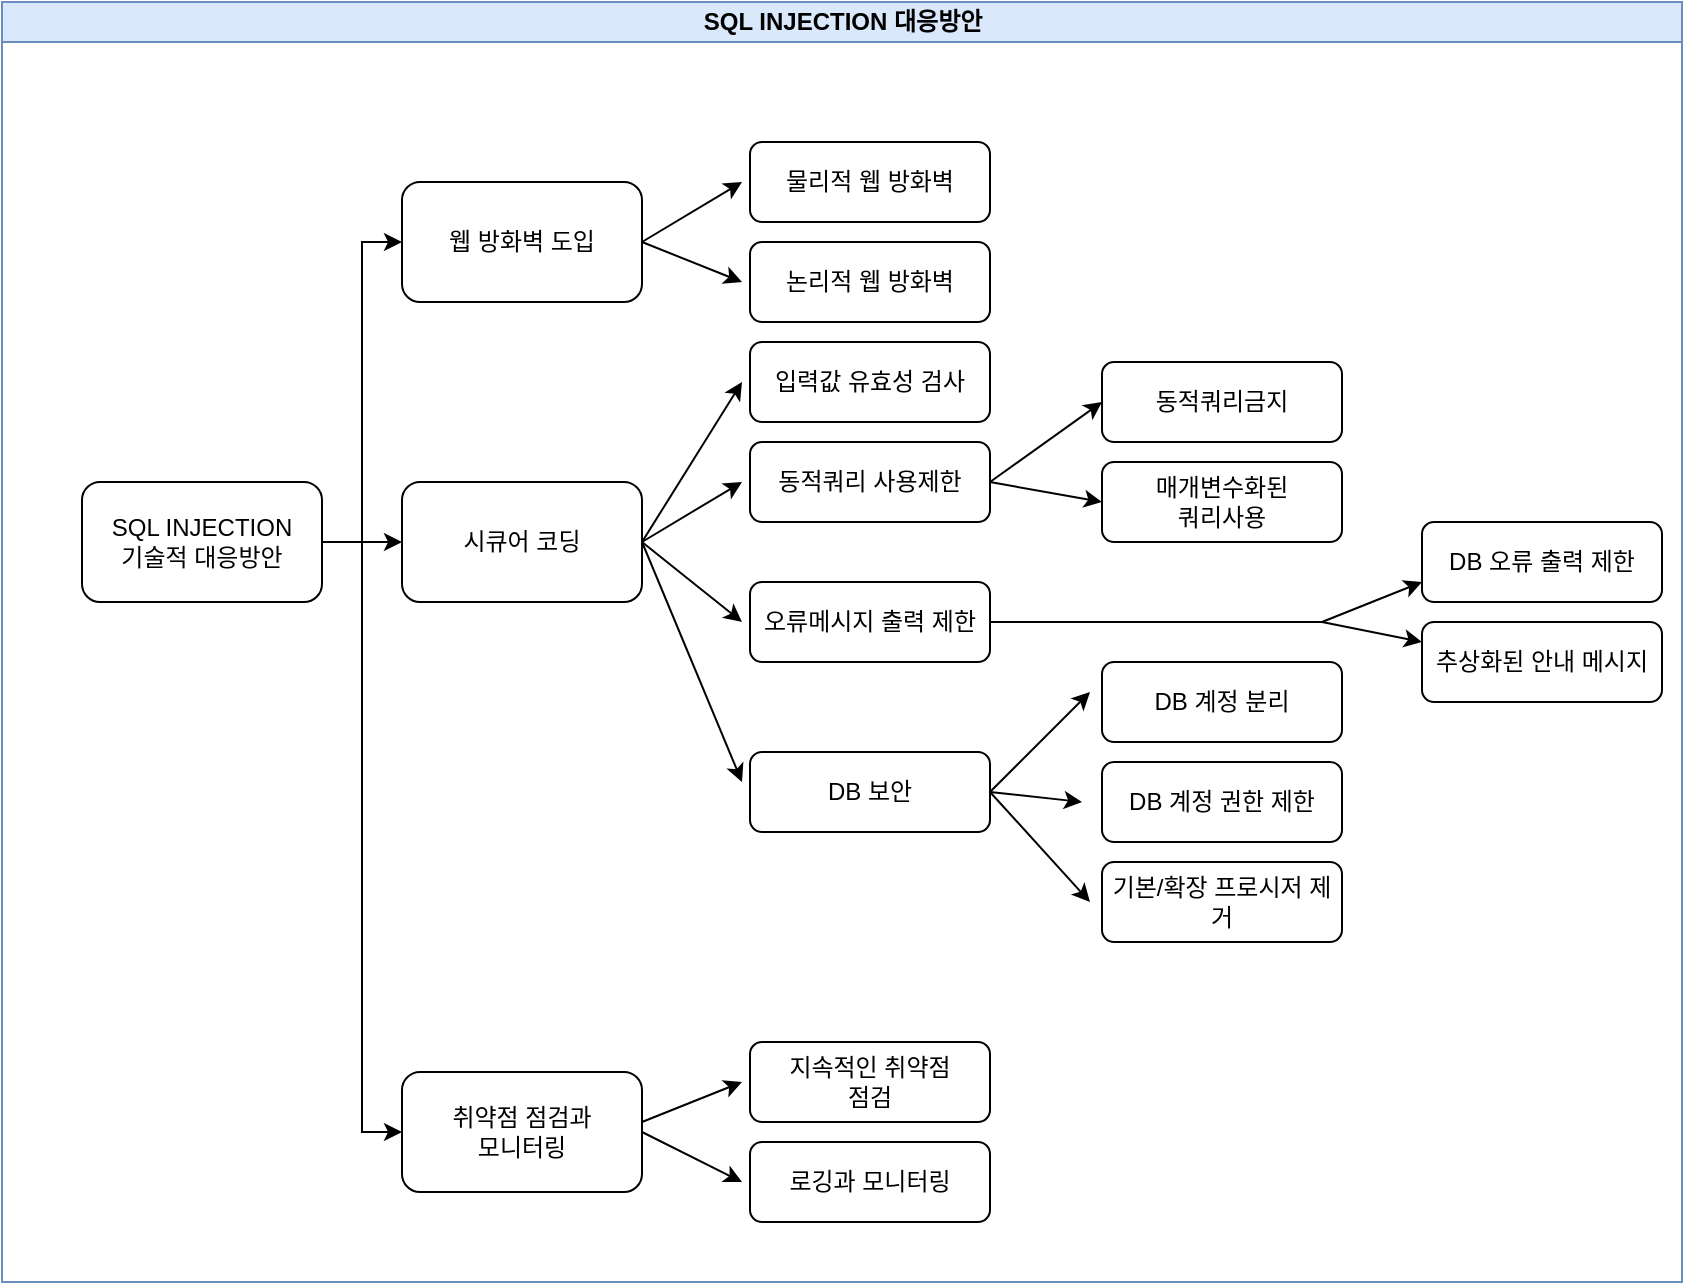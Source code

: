 <mxfile version="14.6.3" type="github">
  <diagram id="prtHgNgQTEPvFCAcTncT" name="Page-1">
    <mxGraphModel dx="1168" dy="548" grid="1" gridSize="10" guides="1" tooltips="1" connect="1" arrows="1" fold="1" page="1" pageScale="1" pageWidth="827" pageHeight="1169" math="0" shadow="0">
      <root>
        <mxCell id="0" />
        <mxCell id="1" parent="0" />
        <mxCell id="dNxyNK7c78bLwvsdeMH5-11" value="SQL INJECTION 대응방안" style="swimlane;html=1;startSize=20;horizontal=1;containerType=tree;glass=0;fillColor=#dae8fc;strokeColor=#6c8ebf;" parent="1" vertex="1">
          <mxGeometry x="30" y="20" width="840" height="640" as="geometry" />
        </mxCell>
        <mxCell id="dj1d-Bm-PL1657N5GwMo-1" value="SQL INJECTION&lt;br&gt;기술적 대응방안" style="rounded=1;whiteSpace=wrap;html=1;" vertex="1" parent="dNxyNK7c78bLwvsdeMH5-11">
          <mxGeometry x="40" y="240" width="120" height="60" as="geometry" />
        </mxCell>
        <mxCell id="dj1d-Bm-PL1657N5GwMo-6" value="" style="edgeStyle=orthogonalEdgeStyle;rounded=0;orthogonalLoop=1;jettySize=auto;html=1;" edge="1" source="dj1d-Bm-PL1657N5GwMo-1" target="dj1d-Bm-PL1657N5GwMo-7" parent="dNxyNK7c78bLwvsdeMH5-11">
          <mxGeometry relative="1" as="geometry" />
        </mxCell>
        <mxCell id="dj1d-Bm-PL1657N5GwMo-7" value="시큐어 코딩" style="rounded=1;whiteSpace=wrap;html=1;" vertex="1" parent="dNxyNK7c78bLwvsdeMH5-11">
          <mxGeometry x="200" y="240" width="120" height="60" as="geometry" />
        </mxCell>
        <mxCell id="dj1d-Bm-PL1657N5GwMo-8" value="" style="edgeStyle=orthogonalEdgeStyle;rounded=0;orthogonalLoop=1;jettySize=auto;html=1;" edge="1" source="dj1d-Bm-PL1657N5GwMo-1" target="dj1d-Bm-PL1657N5GwMo-9" parent="dNxyNK7c78bLwvsdeMH5-11">
          <mxGeometry relative="1" as="geometry">
            <Array as="points">
              <mxPoint x="180" y="270" />
              <mxPoint x="180" y="565" />
            </Array>
          </mxGeometry>
        </mxCell>
        <mxCell id="dj1d-Bm-PL1657N5GwMo-9" value="취약점 점검과 &lt;br&gt;모니터링" style="rounded=1;whiteSpace=wrap;html=1;" vertex="1" parent="dNxyNK7c78bLwvsdeMH5-11">
          <mxGeometry x="200" y="535" width="120" height="60" as="geometry" />
        </mxCell>
        <mxCell id="dj1d-Bm-PL1657N5GwMo-10" value="" style="edgeStyle=orthogonalEdgeStyle;rounded=0;orthogonalLoop=1;jettySize=auto;html=1;" edge="1" source="dj1d-Bm-PL1657N5GwMo-1" target="dj1d-Bm-PL1657N5GwMo-11" parent="dNxyNK7c78bLwvsdeMH5-11">
          <mxGeometry relative="1" as="geometry">
            <Array as="points">
              <mxPoint x="180" y="270" />
              <mxPoint x="180" y="120" />
            </Array>
          </mxGeometry>
        </mxCell>
        <mxCell id="dj1d-Bm-PL1657N5GwMo-11" value="웹 방화벽 도입" style="rounded=1;whiteSpace=wrap;html=1;" vertex="1" parent="dNxyNK7c78bLwvsdeMH5-11">
          <mxGeometry x="200" y="90" width="120" height="60" as="geometry" />
        </mxCell>
        <mxCell id="dj1d-Bm-PL1657N5GwMo-18" value="" style="endArrow=classic;html=1;" edge="1" parent="dNxyNK7c78bLwvsdeMH5-11">
          <mxGeometry width="50" height="50" relative="1" as="geometry">
            <mxPoint x="320" y="120" as="sourcePoint" />
            <mxPoint x="370" y="90" as="targetPoint" />
          </mxGeometry>
        </mxCell>
        <mxCell id="dj1d-Bm-PL1657N5GwMo-19" value="물리적 웹 방화벽" style="rounded=1;whiteSpace=wrap;html=1;" vertex="1" parent="dNxyNK7c78bLwvsdeMH5-11">
          <mxGeometry x="374" y="70" width="120" height="40" as="geometry" />
        </mxCell>
        <mxCell id="dj1d-Bm-PL1657N5GwMo-23" value="" style="endArrow=classic;html=1;" edge="1" parent="dNxyNK7c78bLwvsdeMH5-11">
          <mxGeometry width="50" height="50" relative="1" as="geometry">
            <mxPoint x="320" y="120" as="sourcePoint" />
            <mxPoint x="370" y="140" as="targetPoint" />
          </mxGeometry>
        </mxCell>
        <mxCell id="dj1d-Bm-PL1657N5GwMo-24" value="논리적 웹 방화벽" style="rounded=1;whiteSpace=wrap;html=1;" vertex="1" parent="dNxyNK7c78bLwvsdeMH5-11">
          <mxGeometry x="374" y="120" width="120" height="40" as="geometry" />
        </mxCell>
        <mxCell id="dj1d-Bm-PL1657N5GwMo-25" value="" style="endArrow=classic;html=1;" edge="1" parent="dNxyNK7c78bLwvsdeMH5-11">
          <mxGeometry width="50" height="50" relative="1" as="geometry">
            <mxPoint x="320" y="270" as="sourcePoint" />
            <mxPoint x="370" y="190" as="targetPoint" />
          </mxGeometry>
        </mxCell>
        <mxCell id="dj1d-Bm-PL1657N5GwMo-26" value="입력값 유효성 검사" style="rounded=1;whiteSpace=wrap;html=1;" vertex="1" parent="dNxyNK7c78bLwvsdeMH5-11">
          <mxGeometry x="374" y="170" width="120" height="40" as="geometry" />
        </mxCell>
        <mxCell id="dj1d-Bm-PL1657N5GwMo-27" value="" style="endArrow=classic;html=1;" edge="1" parent="dNxyNK7c78bLwvsdeMH5-11">
          <mxGeometry width="50" height="50" relative="1" as="geometry">
            <mxPoint x="320" y="270" as="sourcePoint" />
            <mxPoint x="370" y="240" as="targetPoint" />
          </mxGeometry>
        </mxCell>
        <mxCell id="dj1d-Bm-PL1657N5GwMo-28" value="동적쿼리 사용제한" style="rounded=1;whiteSpace=wrap;html=1;" vertex="1" parent="dNxyNK7c78bLwvsdeMH5-11">
          <mxGeometry x="374" y="220" width="120" height="40" as="geometry" />
        </mxCell>
        <mxCell id="dj1d-Bm-PL1657N5GwMo-29" value="" style="endArrow=classic;html=1;" edge="1" parent="dNxyNK7c78bLwvsdeMH5-11">
          <mxGeometry width="50" height="50" relative="1" as="geometry">
            <mxPoint x="320" y="270" as="sourcePoint" />
            <mxPoint x="370" y="310" as="targetPoint" />
          </mxGeometry>
        </mxCell>
        <mxCell id="dj1d-Bm-PL1657N5GwMo-30" value="오류메시지 출력 제한" style="rounded=1;whiteSpace=wrap;html=1;" vertex="1" parent="dNxyNK7c78bLwvsdeMH5-11">
          <mxGeometry x="374" y="290" width="120" height="40" as="geometry" />
        </mxCell>
        <mxCell id="dj1d-Bm-PL1657N5GwMo-31" value="" style="endArrow=classic;html=1;exitX=1;exitY=0.5;exitDx=0;exitDy=0;" edge="1" parent="dNxyNK7c78bLwvsdeMH5-11" source="dj1d-Bm-PL1657N5GwMo-7">
          <mxGeometry width="50" height="50" relative="1" as="geometry">
            <mxPoint x="330" y="400" as="sourcePoint" />
            <mxPoint x="370" y="390" as="targetPoint" />
          </mxGeometry>
        </mxCell>
        <mxCell id="dj1d-Bm-PL1657N5GwMo-32" value="DB 보안" style="rounded=1;whiteSpace=wrap;html=1;" vertex="1" parent="dNxyNK7c78bLwvsdeMH5-11">
          <mxGeometry x="374" y="375" width="120" height="40" as="geometry" />
        </mxCell>
        <mxCell id="dj1d-Bm-PL1657N5GwMo-33" value="" style="endArrow=classic;html=1;" edge="1" parent="dNxyNK7c78bLwvsdeMH5-11">
          <mxGeometry width="50" height="50" relative="1" as="geometry">
            <mxPoint x="320" y="560" as="sourcePoint" />
            <mxPoint x="370" y="540" as="targetPoint" />
          </mxGeometry>
        </mxCell>
        <mxCell id="dj1d-Bm-PL1657N5GwMo-34" value="지속적인 취약점&lt;br&gt;점검" style="rounded=1;whiteSpace=wrap;html=1;" vertex="1" parent="dNxyNK7c78bLwvsdeMH5-11">
          <mxGeometry x="374" y="520" width="120" height="40" as="geometry" />
        </mxCell>
        <mxCell id="dj1d-Bm-PL1657N5GwMo-35" value="" style="endArrow=classic;html=1;" edge="1" parent="dNxyNK7c78bLwvsdeMH5-11">
          <mxGeometry width="50" height="50" relative="1" as="geometry">
            <mxPoint x="494" y="240" as="sourcePoint" />
            <mxPoint x="550" y="200" as="targetPoint" />
          </mxGeometry>
        </mxCell>
        <mxCell id="dj1d-Bm-PL1657N5GwMo-36" value="동적쿼리금지" style="rounded=1;whiteSpace=wrap;html=1;" vertex="1" parent="dNxyNK7c78bLwvsdeMH5-11">
          <mxGeometry x="550" y="180" width="120" height="40" as="geometry" />
        </mxCell>
        <mxCell id="dj1d-Bm-PL1657N5GwMo-37" value="" style="endArrow=classic;html=1;" edge="1" parent="dNxyNK7c78bLwvsdeMH5-11">
          <mxGeometry width="50" height="50" relative="1" as="geometry">
            <mxPoint x="494" y="240" as="sourcePoint" />
            <mxPoint x="550" y="250" as="targetPoint" />
          </mxGeometry>
        </mxCell>
        <mxCell id="dj1d-Bm-PL1657N5GwMo-38" value="매개변수화된 &lt;br&gt;쿼리사용" style="rounded=1;whiteSpace=wrap;html=1;" vertex="1" parent="dNxyNK7c78bLwvsdeMH5-11">
          <mxGeometry x="550" y="230" width="120" height="40" as="geometry" />
        </mxCell>
        <mxCell id="dj1d-Bm-PL1657N5GwMo-39" value="" style="endArrow=none;html=1;" edge="1" parent="dNxyNK7c78bLwvsdeMH5-11">
          <mxGeometry width="50" height="50" relative="1" as="geometry">
            <mxPoint x="494" y="310" as="sourcePoint" />
            <mxPoint x="660" y="310" as="targetPoint" />
          </mxGeometry>
        </mxCell>
        <mxCell id="dj1d-Bm-PL1657N5GwMo-40" value="" style="endArrow=classic;html=1;entryX=0;entryY=0.75;entryDx=0;entryDy=0;" edge="1" parent="dNxyNK7c78bLwvsdeMH5-11" target="dj1d-Bm-PL1657N5GwMo-42">
          <mxGeometry width="50" height="50" relative="1" as="geometry">
            <mxPoint x="660" y="310" as="sourcePoint" />
            <mxPoint x="740" y="270" as="targetPoint" />
          </mxGeometry>
        </mxCell>
        <mxCell id="dj1d-Bm-PL1657N5GwMo-41" value="" style="endArrow=classic;html=1;entryX=0;entryY=0.25;entryDx=0;entryDy=0;" edge="1" parent="dNxyNK7c78bLwvsdeMH5-11" target="dj1d-Bm-PL1657N5GwMo-43">
          <mxGeometry width="50" height="50" relative="1" as="geometry">
            <mxPoint x="660" y="310" as="sourcePoint" />
            <mxPoint x="740" y="340" as="targetPoint" />
          </mxGeometry>
        </mxCell>
        <mxCell id="dj1d-Bm-PL1657N5GwMo-42" value="DB 오류 출력 제한" style="rounded=1;whiteSpace=wrap;html=1;" vertex="1" parent="dNxyNK7c78bLwvsdeMH5-11">
          <mxGeometry x="710" y="260" width="120" height="40" as="geometry" />
        </mxCell>
        <mxCell id="dj1d-Bm-PL1657N5GwMo-43" value="추상화된 안내 메시지" style="rounded=1;whiteSpace=wrap;html=1;" vertex="1" parent="dNxyNK7c78bLwvsdeMH5-11">
          <mxGeometry x="710" y="310" width="120" height="40" as="geometry" />
        </mxCell>
        <mxCell id="dj1d-Bm-PL1657N5GwMo-44" value="" style="endArrow=classic;html=1;" edge="1" parent="dNxyNK7c78bLwvsdeMH5-11">
          <mxGeometry width="50" height="50" relative="1" as="geometry">
            <mxPoint x="494" y="395" as="sourcePoint" />
            <mxPoint x="544" y="345" as="targetPoint" />
          </mxGeometry>
        </mxCell>
        <mxCell id="dj1d-Bm-PL1657N5GwMo-45" value="" style="endArrow=classic;html=1;exitX=1;exitY=0.5;exitDx=0;exitDy=0;" edge="1" parent="dNxyNK7c78bLwvsdeMH5-11" source="dj1d-Bm-PL1657N5GwMo-9">
          <mxGeometry width="50" height="50" relative="1" as="geometry">
            <mxPoint x="370" y="670" as="sourcePoint" />
            <mxPoint x="370" y="590" as="targetPoint" />
          </mxGeometry>
        </mxCell>
        <mxCell id="dj1d-Bm-PL1657N5GwMo-46" value="로깅과 모니터링" style="rounded=1;whiteSpace=wrap;html=1;" vertex="1" parent="dNxyNK7c78bLwvsdeMH5-11">
          <mxGeometry x="374" y="570" width="120" height="40" as="geometry" />
        </mxCell>
        <mxCell id="dj1d-Bm-PL1657N5GwMo-47" value="DB 계정 분리" style="rounded=1;whiteSpace=wrap;html=1;" vertex="1" parent="dNxyNK7c78bLwvsdeMH5-11">
          <mxGeometry x="550" y="330" width="120" height="40" as="geometry" />
        </mxCell>
        <mxCell id="dj1d-Bm-PL1657N5GwMo-49" value="DB 계정 권한 제한" style="rounded=1;whiteSpace=wrap;html=1;" vertex="1" parent="dNxyNK7c78bLwvsdeMH5-11">
          <mxGeometry x="550" y="380" width="120" height="40" as="geometry" />
        </mxCell>
        <mxCell id="dj1d-Bm-PL1657N5GwMo-50" value="기본/확장 프로시저 제거" style="rounded=1;whiteSpace=wrap;html=1;" vertex="1" parent="dNxyNK7c78bLwvsdeMH5-11">
          <mxGeometry x="550" y="430" width="120" height="40" as="geometry" />
        </mxCell>
        <mxCell id="dj1d-Bm-PL1657N5GwMo-53" value="" style="endArrow=classic;html=1;exitX=1;exitY=0.5;exitDx=0;exitDy=0;" edge="1" parent="dNxyNK7c78bLwvsdeMH5-11" source="dj1d-Bm-PL1657N5GwMo-32">
          <mxGeometry width="50" height="50" relative="1" as="geometry">
            <mxPoint x="494" y="500" as="sourcePoint" />
            <mxPoint x="544" y="450" as="targetPoint" />
          </mxGeometry>
        </mxCell>
        <mxCell id="dj1d-Bm-PL1657N5GwMo-48" value="" style="endArrow=classic;html=1;exitX=1;exitY=0.5;exitDx=0;exitDy=0;" edge="1" parent="1" source="dj1d-Bm-PL1657N5GwMo-32">
          <mxGeometry width="50" height="50" relative="1" as="geometry">
            <mxPoint x="474" y="575" as="sourcePoint" />
            <mxPoint x="570" y="420" as="targetPoint" />
          </mxGeometry>
        </mxCell>
      </root>
    </mxGraphModel>
  </diagram>
</mxfile>
